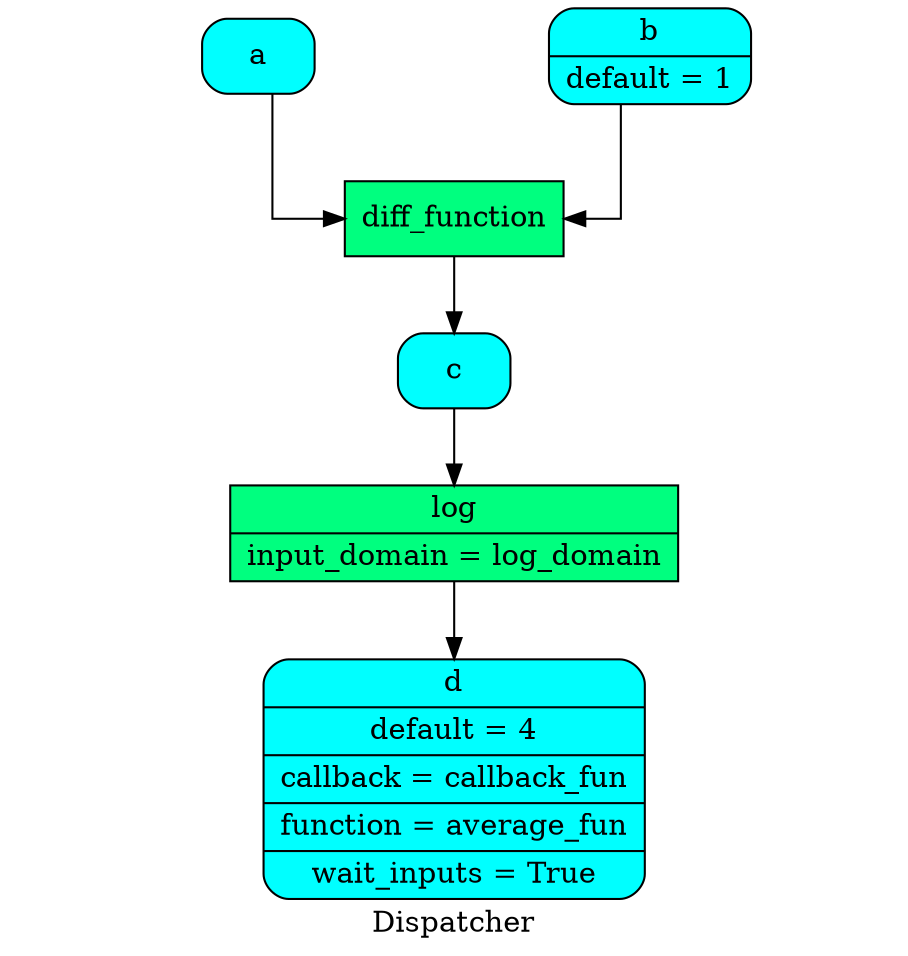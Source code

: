 digraph Dispatcher {
	graph [ratio=1]
	node [style=filled]
	label = "Dispatcher"
	splines = ortho
		"Dispatcher_-2509492657833815664" [label="{ log | input_domain = log_domain }" fillcolor=springgreen shape=record]
		Dispatcher_4028652557604299651 [label="{ d | default = 4 | callback = callback_fun | function = average_fun | wait_inputs = True }" fillcolor=cyan shape=Mrecord]
		Dispatcher_3829604048406725252 [label="{ diff_function  }" fillcolor=springgreen shape=record]
		"Dispatcher_-1739731674132073175" [label="{ c  }" fillcolor=cyan shape=Mrecord]
		"Dispatcher_-8503278920192876870" [label="{ a  }" fillcolor=cyan shape=Mrecord]
		"Dispatcher_-3117625956851900853" [label="{ b | default = 1 }" fillcolor=cyan shape=Mrecord]
			"Dispatcher_-2509492657833815664" -> Dispatcher_4028652557604299651
			Dispatcher_3829604048406725252 -> "Dispatcher_-1739731674132073175"
			"Dispatcher_-1739731674132073175" -> "Dispatcher_-2509492657833815664"
			"Dispatcher_-8503278920192876870" -> Dispatcher_3829604048406725252
			"Dispatcher_-3117625956851900853" -> Dispatcher_3829604048406725252
}